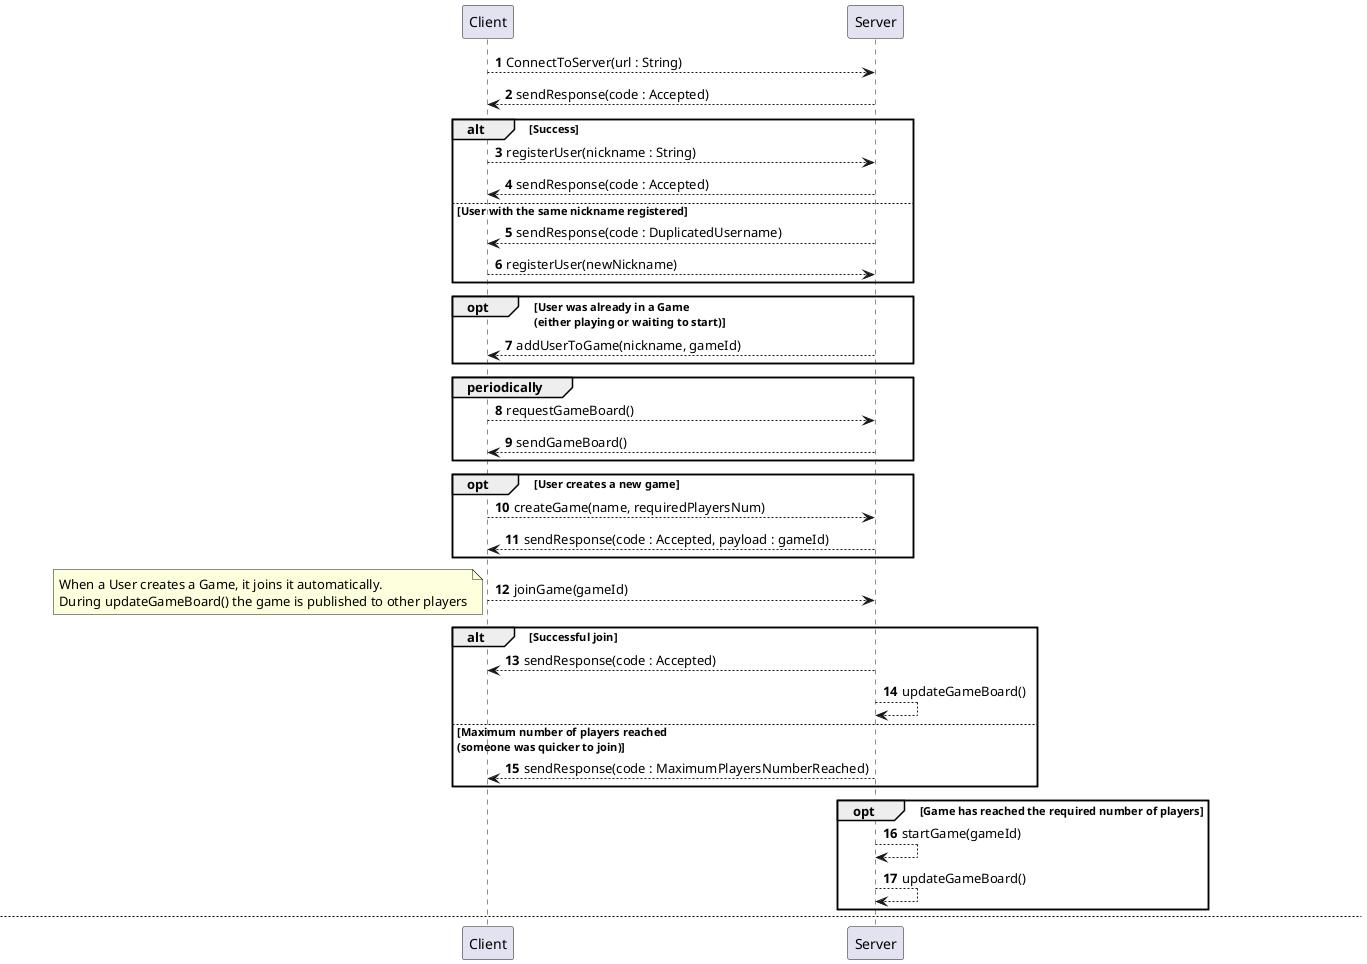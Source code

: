 @startuml
'https://plantuml.com/sequence-diagram

autonumber

Client --> Server : ConnectToServer(url : String)
'Es. tcp://localhost:2048

Server --> Client : sendResponse(code : Accepted)

alt Success

    Client --> Server : registerUser(nickname : String)
    Server --> Client : sendResponse(code : Accepted)

else User with the same nickname registered
    Server --> Client : sendResponse(code : DuplicatedUsername)
    Client --> Server : registerUser(newNickname)
end

opt User was already in a Game \n(either playing or waiting to start)
    Server --> Client : addUserToGame(nickname, gameId)
end

group periodically
    Client --> Server : requestGameBoard()
    Server --> Client : sendGameBoard()
end

opt User creates a new game
    Client --> Server : createGame(name, requiredPlayersNum)
    Server --> Client : sendResponse(code : Accepted, payload : gameId)

end
Client --> Server : joinGame(gameId)
note bottom: When a User creates a Game, it joins it automatically. \nDuring updateGameBoard() the game is published to other players

alt Successful join
    Server --> Client : sendResponse(code : Accepted)
    Server --> Server : updateGameBoard()
else Maximum number of players reached \n(someone was quicker to join)
    Server --> Client : sendResponse(code : MaximumPlayersNumberReached)
end

opt Game has reached the required number of players
    Server --> Server : startGame(gameId)
    Server --> Server : updateGameBoard()
end

newpage

'Game initialization

Server --> Client : sendPlayerSetupInformation()
note left : Sent setup info: 2 resource cards, 1 gold card, \ninitial card, 2 objective cards
loop On invalid move
Client --> Server : sendSetupChoice(initialCardSide, objectiveCard)
Server --> Client : sendResponse(code : InvalidChoice)
end
Server --> Client : sendResponse(code : Accepted)


newpage

'Player plays
Server --> Client : sendGameInfo()
note right : information include players maps, number of points, visible cards to draw
note bottom : client checks to be the current player and checks the free points on its map

loop On invalid move
Client --> Server : sendCardToPlay(cardId, Side, Point)
Server --> Client : sendResponse(core : InvalidMove)
end
Server --> Client : sendResponse(code : Accepted)
note bottom : Client draws locally

loop on invalid move
Client --> Server : sendDrawCommand(card, deckCode)
Server --> Client : sendResponse(code : InvalidDraw)
end

Server --> Client : sendResponse(code : Accepted)
Server --> Client : sendGameInfo()
note right : Update for other clients





@enduml